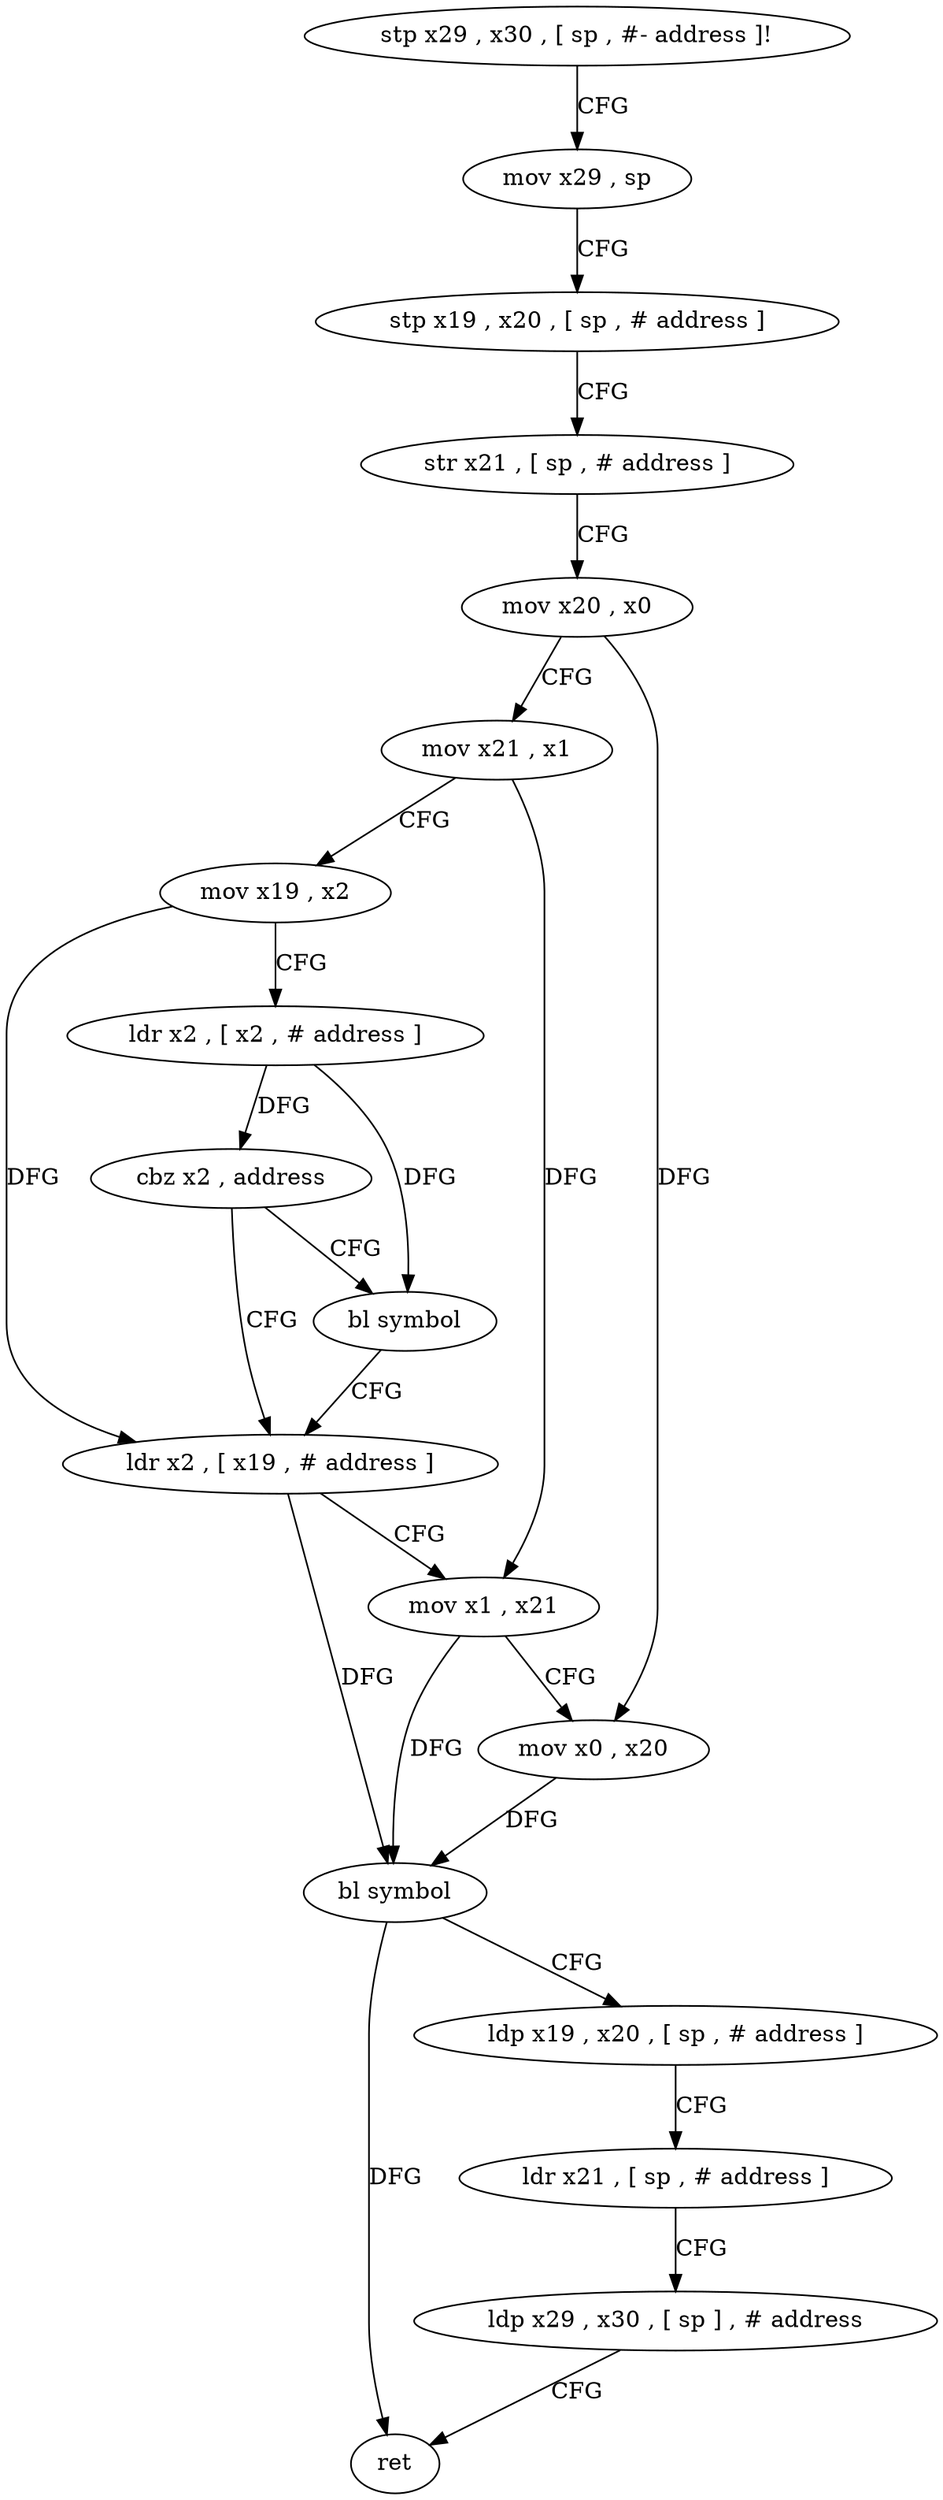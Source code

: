 digraph "func" {
"4213808" [label = "stp x29 , x30 , [ sp , #- address ]!" ]
"4213812" [label = "mov x29 , sp" ]
"4213816" [label = "stp x19 , x20 , [ sp , # address ]" ]
"4213820" [label = "str x21 , [ sp , # address ]" ]
"4213824" [label = "mov x20 , x0" ]
"4213828" [label = "mov x21 , x1" ]
"4213832" [label = "mov x19 , x2" ]
"4213836" [label = "ldr x2 , [ x2 , # address ]" ]
"4213840" [label = "cbz x2 , address" ]
"4213848" [label = "ldr x2 , [ x19 , # address ]" ]
"4213844" [label = "bl symbol" ]
"4213852" [label = "mov x1 , x21" ]
"4213856" [label = "mov x0 , x20" ]
"4213860" [label = "bl symbol" ]
"4213864" [label = "ldp x19 , x20 , [ sp , # address ]" ]
"4213868" [label = "ldr x21 , [ sp , # address ]" ]
"4213872" [label = "ldp x29 , x30 , [ sp ] , # address" ]
"4213876" [label = "ret" ]
"4213808" -> "4213812" [ label = "CFG" ]
"4213812" -> "4213816" [ label = "CFG" ]
"4213816" -> "4213820" [ label = "CFG" ]
"4213820" -> "4213824" [ label = "CFG" ]
"4213824" -> "4213828" [ label = "CFG" ]
"4213824" -> "4213856" [ label = "DFG" ]
"4213828" -> "4213832" [ label = "CFG" ]
"4213828" -> "4213852" [ label = "DFG" ]
"4213832" -> "4213836" [ label = "CFG" ]
"4213832" -> "4213848" [ label = "DFG" ]
"4213836" -> "4213840" [ label = "DFG" ]
"4213836" -> "4213844" [ label = "DFG" ]
"4213840" -> "4213848" [ label = "CFG" ]
"4213840" -> "4213844" [ label = "CFG" ]
"4213848" -> "4213852" [ label = "CFG" ]
"4213848" -> "4213860" [ label = "DFG" ]
"4213844" -> "4213848" [ label = "CFG" ]
"4213852" -> "4213856" [ label = "CFG" ]
"4213852" -> "4213860" [ label = "DFG" ]
"4213856" -> "4213860" [ label = "DFG" ]
"4213860" -> "4213864" [ label = "CFG" ]
"4213860" -> "4213876" [ label = "DFG" ]
"4213864" -> "4213868" [ label = "CFG" ]
"4213868" -> "4213872" [ label = "CFG" ]
"4213872" -> "4213876" [ label = "CFG" ]
}
